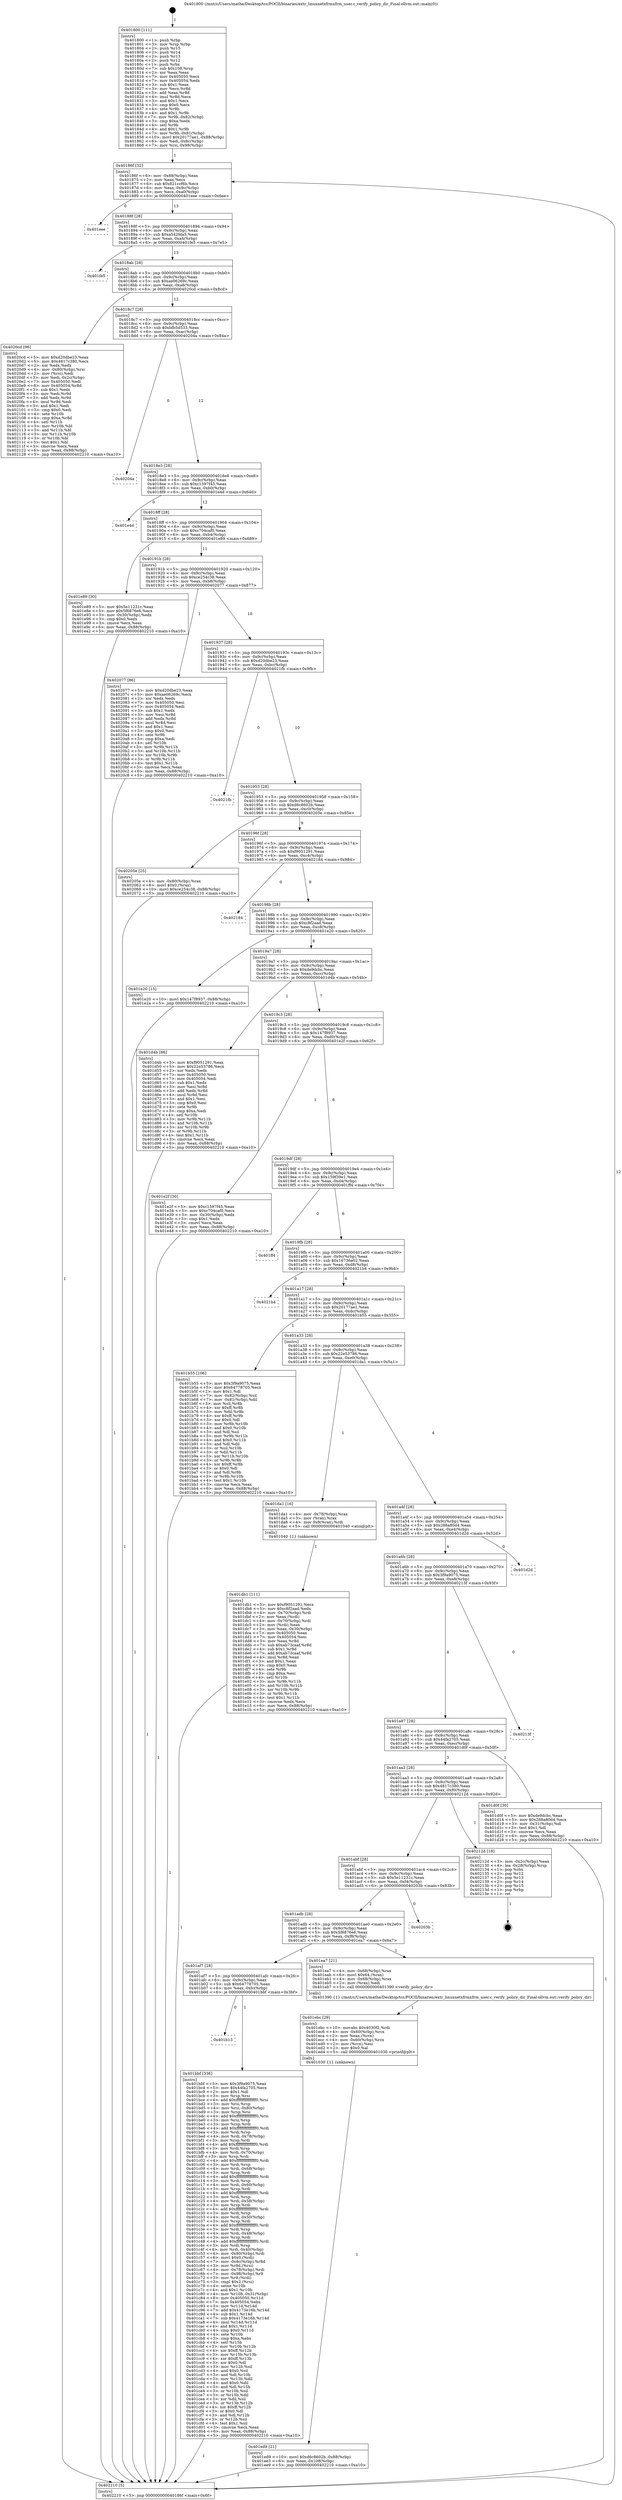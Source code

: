 digraph "0x401800" {
  label = "0x401800 (/mnt/c/Users/mathe/Desktop/tcc/POCII/binaries/extr_linuxnetxfrmxfrm_user.c_verify_policy_dir_Final-ollvm.out::main(0))"
  labelloc = "t"
  node[shape=record]

  Entry [label="",width=0.3,height=0.3,shape=circle,fillcolor=black,style=filled]
  "0x40186f" [label="{
     0x40186f [32]\l
     | [instrs]\l
     &nbsp;&nbsp;0x40186f \<+6\>: mov -0x88(%rbp),%eax\l
     &nbsp;&nbsp;0x401875 \<+2\>: mov %eax,%ecx\l
     &nbsp;&nbsp;0x401877 \<+6\>: sub $0x821ccf6b,%ecx\l
     &nbsp;&nbsp;0x40187d \<+6\>: mov %eax,-0x9c(%rbp)\l
     &nbsp;&nbsp;0x401883 \<+6\>: mov %ecx,-0xa0(%rbp)\l
     &nbsp;&nbsp;0x401889 \<+6\>: je 0000000000401eee \<main+0x6ee\>\l
  }"]
  "0x401eee" [label="{
     0x401eee\l
  }", style=dashed]
  "0x40188f" [label="{
     0x40188f [28]\l
     | [instrs]\l
     &nbsp;&nbsp;0x40188f \<+5\>: jmp 0000000000401894 \<main+0x94\>\l
     &nbsp;&nbsp;0x401894 \<+6\>: mov -0x9c(%rbp),%eax\l
     &nbsp;&nbsp;0x40189a \<+5\>: sub $0xa542fda5,%eax\l
     &nbsp;&nbsp;0x40189f \<+6\>: mov %eax,-0xa4(%rbp)\l
     &nbsp;&nbsp;0x4018a5 \<+6\>: je 0000000000401fe5 \<main+0x7e5\>\l
  }"]
  Exit [label="",width=0.3,height=0.3,shape=circle,fillcolor=black,style=filled,peripheries=2]
  "0x401fe5" [label="{
     0x401fe5\l
  }", style=dashed]
  "0x4018ab" [label="{
     0x4018ab [28]\l
     | [instrs]\l
     &nbsp;&nbsp;0x4018ab \<+5\>: jmp 00000000004018b0 \<main+0xb0\>\l
     &nbsp;&nbsp;0x4018b0 \<+6\>: mov -0x9c(%rbp),%eax\l
     &nbsp;&nbsp;0x4018b6 \<+5\>: sub $0xae06269c,%eax\l
     &nbsp;&nbsp;0x4018bb \<+6\>: mov %eax,-0xa8(%rbp)\l
     &nbsp;&nbsp;0x4018c1 \<+6\>: je 00000000004020cd \<main+0x8cd\>\l
  }"]
  "0x401ed9" [label="{
     0x401ed9 [21]\l
     | [instrs]\l
     &nbsp;&nbsp;0x401ed9 \<+10\>: movl $0xd6c8602b,-0x88(%rbp)\l
     &nbsp;&nbsp;0x401ee3 \<+6\>: mov %eax,-0x108(%rbp)\l
     &nbsp;&nbsp;0x401ee9 \<+5\>: jmp 0000000000402210 \<main+0xa10\>\l
  }"]
  "0x4020cd" [label="{
     0x4020cd [96]\l
     | [instrs]\l
     &nbsp;&nbsp;0x4020cd \<+5\>: mov $0xd20dbe23,%eax\l
     &nbsp;&nbsp;0x4020d2 \<+5\>: mov $0x4817c380,%ecx\l
     &nbsp;&nbsp;0x4020d7 \<+2\>: xor %edx,%edx\l
     &nbsp;&nbsp;0x4020d9 \<+4\>: mov -0x80(%rbp),%rsi\l
     &nbsp;&nbsp;0x4020dd \<+2\>: mov (%rsi),%edi\l
     &nbsp;&nbsp;0x4020df \<+3\>: mov %edi,-0x2c(%rbp)\l
     &nbsp;&nbsp;0x4020e2 \<+7\>: mov 0x405050,%edi\l
     &nbsp;&nbsp;0x4020e9 \<+8\>: mov 0x405054,%r8d\l
     &nbsp;&nbsp;0x4020f1 \<+3\>: sub $0x1,%edx\l
     &nbsp;&nbsp;0x4020f4 \<+3\>: mov %edi,%r9d\l
     &nbsp;&nbsp;0x4020f7 \<+3\>: add %edx,%r9d\l
     &nbsp;&nbsp;0x4020fa \<+4\>: imul %r9d,%edi\l
     &nbsp;&nbsp;0x4020fe \<+3\>: and $0x1,%edi\l
     &nbsp;&nbsp;0x402101 \<+3\>: cmp $0x0,%edi\l
     &nbsp;&nbsp;0x402104 \<+4\>: sete %r10b\l
     &nbsp;&nbsp;0x402108 \<+4\>: cmp $0xa,%r8d\l
     &nbsp;&nbsp;0x40210c \<+4\>: setl %r11b\l
     &nbsp;&nbsp;0x402110 \<+3\>: mov %r10b,%bl\l
     &nbsp;&nbsp;0x402113 \<+3\>: and %r11b,%bl\l
     &nbsp;&nbsp;0x402116 \<+3\>: xor %r11b,%r10b\l
     &nbsp;&nbsp;0x402119 \<+3\>: or %r10b,%bl\l
     &nbsp;&nbsp;0x40211c \<+3\>: test $0x1,%bl\l
     &nbsp;&nbsp;0x40211f \<+3\>: cmovne %ecx,%eax\l
     &nbsp;&nbsp;0x402122 \<+6\>: mov %eax,-0x88(%rbp)\l
     &nbsp;&nbsp;0x402128 \<+5\>: jmp 0000000000402210 \<main+0xa10\>\l
  }"]
  "0x4018c7" [label="{
     0x4018c7 [28]\l
     | [instrs]\l
     &nbsp;&nbsp;0x4018c7 \<+5\>: jmp 00000000004018cc \<main+0xcc\>\l
     &nbsp;&nbsp;0x4018cc \<+6\>: mov -0x9c(%rbp),%eax\l
     &nbsp;&nbsp;0x4018d2 \<+5\>: sub $0xbfb5d533,%eax\l
     &nbsp;&nbsp;0x4018d7 \<+6\>: mov %eax,-0xac(%rbp)\l
     &nbsp;&nbsp;0x4018dd \<+6\>: je 000000000040204a \<main+0x84a\>\l
  }"]
  "0x401ebc" [label="{
     0x401ebc [29]\l
     | [instrs]\l
     &nbsp;&nbsp;0x401ebc \<+10\>: movabs $0x4030f2,%rdi\l
     &nbsp;&nbsp;0x401ec6 \<+4\>: mov -0x60(%rbp),%rcx\l
     &nbsp;&nbsp;0x401eca \<+2\>: mov %eax,(%rcx)\l
     &nbsp;&nbsp;0x401ecc \<+4\>: mov -0x60(%rbp),%rcx\l
     &nbsp;&nbsp;0x401ed0 \<+2\>: mov (%rcx),%esi\l
     &nbsp;&nbsp;0x401ed2 \<+2\>: mov $0x0,%al\l
     &nbsp;&nbsp;0x401ed4 \<+5\>: call 0000000000401030 \<printf@plt\>\l
     | [calls]\l
     &nbsp;&nbsp;0x401030 \{1\} (unknown)\l
  }"]
  "0x40204a" [label="{
     0x40204a\l
  }", style=dashed]
  "0x4018e3" [label="{
     0x4018e3 [28]\l
     | [instrs]\l
     &nbsp;&nbsp;0x4018e3 \<+5\>: jmp 00000000004018e8 \<main+0xe8\>\l
     &nbsp;&nbsp;0x4018e8 \<+6\>: mov -0x9c(%rbp),%eax\l
     &nbsp;&nbsp;0x4018ee \<+5\>: sub $0xc1597f45,%eax\l
     &nbsp;&nbsp;0x4018f3 \<+6\>: mov %eax,-0xb0(%rbp)\l
     &nbsp;&nbsp;0x4018f9 \<+6\>: je 0000000000401e4d \<main+0x64d\>\l
  }"]
  "0x401db1" [label="{
     0x401db1 [111]\l
     | [instrs]\l
     &nbsp;&nbsp;0x401db1 \<+5\>: mov $0xf9051291,%ecx\l
     &nbsp;&nbsp;0x401db6 \<+5\>: mov $0xc8f2aad,%edx\l
     &nbsp;&nbsp;0x401dbb \<+4\>: mov -0x70(%rbp),%rdi\l
     &nbsp;&nbsp;0x401dbf \<+2\>: mov %eax,(%rdi)\l
     &nbsp;&nbsp;0x401dc1 \<+4\>: mov -0x70(%rbp),%rdi\l
     &nbsp;&nbsp;0x401dc5 \<+2\>: mov (%rdi),%eax\l
     &nbsp;&nbsp;0x401dc7 \<+3\>: mov %eax,-0x30(%rbp)\l
     &nbsp;&nbsp;0x401dca \<+7\>: mov 0x405050,%eax\l
     &nbsp;&nbsp;0x401dd1 \<+7\>: mov 0x405054,%esi\l
     &nbsp;&nbsp;0x401dd8 \<+3\>: mov %eax,%r8d\l
     &nbsp;&nbsp;0x401ddb \<+7\>: sub $0xab73caaf,%r8d\l
     &nbsp;&nbsp;0x401de2 \<+4\>: sub $0x1,%r8d\l
     &nbsp;&nbsp;0x401de6 \<+7\>: add $0xab73caaf,%r8d\l
     &nbsp;&nbsp;0x401ded \<+4\>: imul %r8d,%eax\l
     &nbsp;&nbsp;0x401df1 \<+3\>: and $0x1,%eax\l
     &nbsp;&nbsp;0x401df4 \<+3\>: cmp $0x0,%eax\l
     &nbsp;&nbsp;0x401df7 \<+4\>: sete %r9b\l
     &nbsp;&nbsp;0x401dfb \<+3\>: cmp $0xa,%esi\l
     &nbsp;&nbsp;0x401dfe \<+4\>: setl %r10b\l
     &nbsp;&nbsp;0x401e02 \<+3\>: mov %r9b,%r11b\l
     &nbsp;&nbsp;0x401e05 \<+3\>: and %r10b,%r11b\l
     &nbsp;&nbsp;0x401e08 \<+3\>: xor %r10b,%r9b\l
     &nbsp;&nbsp;0x401e0b \<+3\>: or %r9b,%r11b\l
     &nbsp;&nbsp;0x401e0e \<+4\>: test $0x1,%r11b\l
     &nbsp;&nbsp;0x401e12 \<+3\>: cmovne %edx,%ecx\l
     &nbsp;&nbsp;0x401e15 \<+6\>: mov %ecx,-0x88(%rbp)\l
     &nbsp;&nbsp;0x401e1b \<+5\>: jmp 0000000000402210 \<main+0xa10\>\l
  }"]
  "0x401e4d" [label="{
     0x401e4d\l
  }", style=dashed]
  "0x4018ff" [label="{
     0x4018ff [28]\l
     | [instrs]\l
     &nbsp;&nbsp;0x4018ff \<+5\>: jmp 0000000000401904 \<main+0x104\>\l
     &nbsp;&nbsp;0x401904 \<+6\>: mov -0x9c(%rbp),%eax\l
     &nbsp;&nbsp;0x40190a \<+5\>: sub $0xc704caf0,%eax\l
     &nbsp;&nbsp;0x40190f \<+6\>: mov %eax,-0xb4(%rbp)\l
     &nbsp;&nbsp;0x401915 \<+6\>: je 0000000000401e89 \<main+0x689\>\l
  }"]
  "0x401b13" [label="{
     0x401b13\l
  }", style=dashed]
  "0x401e89" [label="{
     0x401e89 [30]\l
     | [instrs]\l
     &nbsp;&nbsp;0x401e89 \<+5\>: mov $0x5e11231c,%eax\l
     &nbsp;&nbsp;0x401e8e \<+5\>: mov $0x5f6876e6,%ecx\l
     &nbsp;&nbsp;0x401e93 \<+3\>: mov -0x30(%rbp),%edx\l
     &nbsp;&nbsp;0x401e96 \<+3\>: cmp $0x0,%edx\l
     &nbsp;&nbsp;0x401e99 \<+3\>: cmove %ecx,%eax\l
     &nbsp;&nbsp;0x401e9c \<+6\>: mov %eax,-0x88(%rbp)\l
     &nbsp;&nbsp;0x401ea2 \<+5\>: jmp 0000000000402210 \<main+0xa10\>\l
  }"]
  "0x40191b" [label="{
     0x40191b [28]\l
     | [instrs]\l
     &nbsp;&nbsp;0x40191b \<+5\>: jmp 0000000000401920 \<main+0x120\>\l
     &nbsp;&nbsp;0x401920 \<+6\>: mov -0x9c(%rbp),%eax\l
     &nbsp;&nbsp;0x401926 \<+5\>: sub $0xce254c38,%eax\l
     &nbsp;&nbsp;0x40192b \<+6\>: mov %eax,-0xb8(%rbp)\l
     &nbsp;&nbsp;0x401931 \<+6\>: je 0000000000402077 \<main+0x877\>\l
  }"]
  "0x401bbf" [label="{
     0x401bbf [336]\l
     | [instrs]\l
     &nbsp;&nbsp;0x401bbf \<+5\>: mov $0x3f9a9075,%eax\l
     &nbsp;&nbsp;0x401bc4 \<+5\>: mov $0x44fa2705,%ecx\l
     &nbsp;&nbsp;0x401bc9 \<+2\>: mov $0x1,%dl\l
     &nbsp;&nbsp;0x401bcb \<+3\>: mov %rsp,%rsi\l
     &nbsp;&nbsp;0x401bce \<+4\>: add $0xfffffffffffffff0,%rsi\l
     &nbsp;&nbsp;0x401bd2 \<+3\>: mov %rsi,%rsp\l
     &nbsp;&nbsp;0x401bd5 \<+4\>: mov %rsi,-0x80(%rbp)\l
     &nbsp;&nbsp;0x401bd9 \<+3\>: mov %rsp,%rsi\l
     &nbsp;&nbsp;0x401bdc \<+4\>: add $0xfffffffffffffff0,%rsi\l
     &nbsp;&nbsp;0x401be0 \<+3\>: mov %rsi,%rsp\l
     &nbsp;&nbsp;0x401be3 \<+3\>: mov %rsp,%rdi\l
     &nbsp;&nbsp;0x401be6 \<+4\>: add $0xfffffffffffffff0,%rdi\l
     &nbsp;&nbsp;0x401bea \<+3\>: mov %rdi,%rsp\l
     &nbsp;&nbsp;0x401bed \<+4\>: mov %rdi,-0x78(%rbp)\l
     &nbsp;&nbsp;0x401bf1 \<+3\>: mov %rsp,%rdi\l
     &nbsp;&nbsp;0x401bf4 \<+4\>: add $0xfffffffffffffff0,%rdi\l
     &nbsp;&nbsp;0x401bf8 \<+3\>: mov %rdi,%rsp\l
     &nbsp;&nbsp;0x401bfb \<+4\>: mov %rdi,-0x70(%rbp)\l
     &nbsp;&nbsp;0x401bff \<+3\>: mov %rsp,%rdi\l
     &nbsp;&nbsp;0x401c02 \<+4\>: add $0xfffffffffffffff0,%rdi\l
     &nbsp;&nbsp;0x401c06 \<+3\>: mov %rdi,%rsp\l
     &nbsp;&nbsp;0x401c09 \<+4\>: mov %rdi,-0x68(%rbp)\l
     &nbsp;&nbsp;0x401c0d \<+3\>: mov %rsp,%rdi\l
     &nbsp;&nbsp;0x401c10 \<+4\>: add $0xfffffffffffffff0,%rdi\l
     &nbsp;&nbsp;0x401c14 \<+3\>: mov %rdi,%rsp\l
     &nbsp;&nbsp;0x401c17 \<+4\>: mov %rdi,-0x60(%rbp)\l
     &nbsp;&nbsp;0x401c1b \<+3\>: mov %rsp,%rdi\l
     &nbsp;&nbsp;0x401c1e \<+4\>: add $0xfffffffffffffff0,%rdi\l
     &nbsp;&nbsp;0x401c22 \<+3\>: mov %rdi,%rsp\l
     &nbsp;&nbsp;0x401c25 \<+4\>: mov %rdi,-0x58(%rbp)\l
     &nbsp;&nbsp;0x401c29 \<+3\>: mov %rsp,%rdi\l
     &nbsp;&nbsp;0x401c2c \<+4\>: add $0xfffffffffffffff0,%rdi\l
     &nbsp;&nbsp;0x401c30 \<+3\>: mov %rdi,%rsp\l
     &nbsp;&nbsp;0x401c33 \<+4\>: mov %rdi,-0x50(%rbp)\l
     &nbsp;&nbsp;0x401c37 \<+3\>: mov %rsp,%rdi\l
     &nbsp;&nbsp;0x401c3a \<+4\>: add $0xfffffffffffffff0,%rdi\l
     &nbsp;&nbsp;0x401c3e \<+3\>: mov %rdi,%rsp\l
     &nbsp;&nbsp;0x401c41 \<+4\>: mov %rdi,-0x48(%rbp)\l
     &nbsp;&nbsp;0x401c45 \<+3\>: mov %rsp,%rdi\l
     &nbsp;&nbsp;0x401c48 \<+4\>: add $0xfffffffffffffff0,%rdi\l
     &nbsp;&nbsp;0x401c4c \<+3\>: mov %rdi,%rsp\l
     &nbsp;&nbsp;0x401c4f \<+4\>: mov %rdi,-0x40(%rbp)\l
     &nbsp;&nbsp;0x401c53 \<+4\>: mov -0x80(%rbp),%rdi\l
     &nbsp;&nbsp;0x401c57 \<+6\>: movl $0x0,(%rdi)\l
     &nbsp;&nbsp;0x401c5d \<+7\>: mov -0x8c(%rbp),%r8d\l
     &nbsp;&nbsp;0x401c64 \<+3\>: mov %r8d,(%rsi)\l
     &nbsp;&nbsp;0x401c67 \<+4\>: mov -0x78(%rbp),%rdi\l
     &nbsp;&nbsp;0x401c6b \<+7\>: mov -0x98(%rbp),%r9\l
     &nbsp;&nbsp;0x401c72 \<+3\>: mov %r9,(%rdi)\l
     &nbsp;&nbsp;0x401c75 \<+3\>: cmpl $0x2,(%rsi)\l
     &nbsp;&nbsp;0x401c78 \<+4\>: setne %r10b\l
     &nbsp;&nbsp;0x401c7c \<+4\>: and $0x1,%r10b\l
     &nbsp;&nbsp;0x401c80 \<+4\>: mov %r10b,-0x31(%rbp)\l
     &nbsp;&nbsp;0x401c84 \<+8\>: mov 0x405050,%r11d\l
     &nbsp;&nbsp;0x401c8c \<+7\>: mov 0x405054,%ebx\l
     &nbsp;&nbsp;0x401c93 \<+3\>: mov %r11d,%r14d\l
     &nbsp;&nbsp;0x401c96 \<+7\>: add $0x4173e16b,%r14d\l
     &nbsp;&nbsp;0x401c9d \<+4\>: sub $0x1,%r14d\l
     &nbsp;&nbsp;0x401ca1 \<+7\>: sub $0x4173e16b,%r14d\l
     &nbsp;&nbsp;0x401ca8 \<+4\>: imul %r14d,%r11d\l
     &nbsp;&nbsp;0x401cac \<+4\>: and $0x1,%r11d\l
     &nbsp;&nbsp;0x401cb0 \<+4\>: cmp $0x0,%r11d\l
     &nbsp;&nbsp;0x401cb4 \<+4\>: sete %r10b\l
     &nbsp;&nbsp;0x401cb8 \<+3\>: cmp $0xa,%ebx\l
     &nbsp;&nbsp;0x401cbb \<+4\>: setl %r15b\l
     &nbsp;&nbsp;0x401cbf \<+3\>: mov %r10b,%r12b\l
     &nbsp;&nbsp;0x401cc2 \<+4\>: xor $0xff,%r12b\l
     &nbsp;&nbsp;0x401cc6 \<+3\>: mov %r15b,%r13b\l
     &nbsp;&nbsp;0x401cc9 \<+4\>: xor $0xff,%r13b\l
     &nbsp;&nbsp;0x401ccd \<+3\>: xor $0x0,%dl\l
     &nbsp;&nbsp;0x401cd0 \<+3\>: mov %r12b,%sil\l
     &nbsp;&nbsp;0x401cd3 \<+4\>: and $0x0,%sil\l
     &nbsp;&nbsp;0x401cd7 \<+3\>: and %dl,%r10b\l
     &nbsp;&nbsp;0x401cda \<+3\>: mov %r13b,%dil\l
     &nbsp;&nbsp;0x401cdd \<+4\>: and $0x0,%dil\l
     &nbsp;&nbsp;0x401ce1 \<+3\>: and %dl,%r15b\l
     &nbsp;&nbsp;0x401ce4 \<+3\>: or %r10b,%sil\l
     &nbsp;&nbsp;0x401ce7 \<+3\>: or %r15b,%dil\l
     &nbsp;&nbsp;0x401cea \<+3\>: xor %dil,%sil\l
     &nbsp;&nbsp;0x401ced \<+3\>: or %r13b,%r12b\l
     &nbsp;&nbsp;0x401cf0 \<+4\>: xor $0xff,%r12b\l
     &nbsp;&nbsp;0x401cf4 \<+3\>: or $0x0,%dl\l
     &nbsp;&nbsp;0x401cf7 \<+3\>: and %dl,%r12b\l
     &nbsp;&nbsp;0x401cfa \<+3\>: or %r12b,%sil\l
     &nbsp;&nbsp;0x401cfd \<+4\>: test $0x1,%sil\l
     &nbsp;&nbsp;0x401d01 \<+3\>: cmovne %ecx,%eax\l
     &nbsp;&nbsp;0x401d04 \<+6\>: mov %eax,-0x88(%rbp)\l
     &nbsp;&nbsp;0x401d0a \<+5\>: jmp 0000000000402210 \<main+0xa10\>\l
  }"]
  "0x402077" [label="{
     0x402077 [86]\l
     | [instrs]\l
     &nbsp;&nbsp;0x402077 \<+5\>: mov $0xd20dbe23,%eax\l
     &nbsp;&nbsp;0x40207c \<+5\>: mov $0xae06269c,%ecx\l
     &nbsp;&nbsp;0x402081 \<+2\>: xor %edx,%edx\l
     &nbsp;&nbsp;0x402083 \<+7\>: mov 0x405050,%esi\l
     &nbsp;&nbsp;0x40208a \<+7\>: mov 0x405054,%edi\l
     &nbsp;&nbsp;0x402091 \<+3\>: sub $0x1,%edx\l
     &nbsp;&nbsp;0x402094 \<+3\>: mov %esi,%r8d\l
     &nbsp;&nbsp;0x402097 \<+3\>: add %edx,%r8d\l
     &nbsp;&nbsp;0x40209a \<+4\>: imul %r8d,%esi\l
     &nbsp;&nbsp;0x40209e \<+3\>: and $0x1,%esi\l
     &nbsp;&nbsp;0x4020a1 \<+3\>: cmp $0x0,%esi\l
     &nbsp;&nbsp;0x4020a4 \<+4\>: sete %r9b\l
     &nbsp;&nbsp;0x4020a8 \<+3\>: cmp $0xa,%edi\l
     &nbsp;&nbsp;0x4020ab \<+4\>: setl %r10b\l
     &nbsp;&nbsp;0x4020af \<+3\>: mov %r9b,%r11b\l
     &nbsp;&nbsp;0x4020b2 \<+3\>: and %r10b,%r11b\l
     &nbsp;&nbsp;0x4020b5 \<+3\>: xor %r10b,%r9b\l
     &nbsp;&nbsp;0x4020b8 \<+3\>: or %r9b,%r11b\l
     &nbsp;&nbsp;0x4020bb \<+4\>: test $0x1,%r11b\l
     &nbsp;&nbsp;0x4020bf \<+3\>: cmovne %ecx,%eax\l
     &nbsp;&nbsp;0x4020c2 \<+6\>: mov %eax,-0x88(%rbp)\l
     &nbsp;&nbsp;0x4020c8 \<+5\>: jmp 0000000000402210 \<main+0xa10\>\l
  }"]
  "0x401937" [label="{
     0x401937 [28]\l
     | [instrs]\l
     &nbsp;&nbsp;0x401937 \<+5\>: jmp 000000000040193c \<main+0x13c\>\l
     &nbsp;&nbsp;0x40193c \<+6\>: mov -0x9c(%rbp),%eax\l
     &nbsp;&nbsp;0x401942 \<+5\>: sub $0xd20dbe23,%eax\l
     &nbsp;&nbsp;0x401947 \<+6\>: mov %eax,-0xbc(%rbp)\l
     &nbsp;&nbsp;0x40194d \<+6\>: je 00000000004021fb \<main+0x9fb\>\l
  }"]
  "0x401af7" [label="{
     0x401af7 [28]\l
     | [instrs]\l
     &nbsp;&nbsp;0x401af7 \<+5\>: jmp 0000000000401afc \<main+0x2fc\>\l
     &nbsp;&nbsp;0x401afc \<+6\>: mov -0x9c(%rbp),%eax\l
     &nbsp;&nbsp;0x401b02 \<+5\>: sub $0x64778705,%eax\l
     &nbsp;&nbsp;0x401b07 \<+6\>: mov %eax,-0xfc(%rbp)\l
     &nbsp;&nbsp;0x401b0d \<+6\>: je 0000000000401bbf \<main+0x3bf\>\l
  }"]
  "0x4021fb" [label="{
     0x4021fb\l
  }", style=dashed]
  "0x401953" [label="{
     0x401953 [28]\l
     | [instrs]\l
     &nbsp;&nbsp;0x401953 \<+5\>: jmp 0000000000401958 \<main+0x158\>\l
     &nbsp;&nbsp;0x401958 \<+6\>: mov -0x9c(%rbp),%eax\l
     &nbsp;&nbsp;0x40195e \<+5\>: sub $0xd6c8602b,%eax\l
     &nbsp;&nbsp;0x401963 \<+6\>: mov %eax,-0xc0(%rbp)\l
     &nbsp;&nbsp;0x401969 \<+6\>: je 000000000040205e \<main+0x85e\>\l
  }"]
  "0x401ea7" [label="{
     0x401ea7 [21]\l
     | [instrs]\l
     &nbsp;&nbsp;0x401ea7 \<+4\>: mov -0x68(%rbp),%rax\l
     &nbsp;&nbsp;0x401eab \<+6\>: movl $0x64,(%rax)\l
     &nbsp;&nbsp;0x401eb1 \<+4\>: mov -0x68(%rbp),%rax\l
     &nbsp;&nbsp;0x401eb5 \<+2\>: mov (%rax),%edi\l
     &nbsp;&nbsp;0x401eb7 \<+5\>: call 0000000000401390 \<verify_policy_dir\>\l
     | [calls]\l
     &nbsp;&nbsp;0x401390 \{1\} (/mnt/c/Users/mathe/Desktop/tcc/POCII/binaries/extr_linuxnetxfrmxfrm_user.c_verify_policy_dir_Final-ollvm.out::verify_policy_dir)\l
  }"]
  "0x40205e" [label="{
     0x40205e [25]\l
     | [instrs]\l
     &nbsp;&nbsp;0x40205e \<+4\>: mov -0x80(%rbp),%rax\l
     &nbsp;&nbsp;0x402062 \<+6\>: movl $0x0,(%rax)\l
     &nbsp;&nbsp;0x402068 \<+10\>: movl $0xce254c38,-0x88(%rbp)\l
     &nbsp;&nbsp;0x402072 \<+5\>: jmp 0000000000402210 \<main+0xa10\>\l
  }"]
  "0x40196f" [label="{
     0x40196f [28]\l
     | [instrs]\l
     &nbsp;&nbsp;0x40196f \<+5\>: jmp 0000000000401974 \<main+0x174\>\l
     &nbsp;&nbsp;0x401974 \<+6\>: mov -0x9c(%rbp),%eax\l
     &nbsp;&nbsp;0x40197a \<+5\>: sub $0xf9051291,%eax\l
     &nbsp;&nbsp;0x40197f \<+6\>: mov %eax,-0xc4(%rbp)\l
     &nbsp;&nbsp;0x401985 \<+6\>: je 0000000000402184 \<main+0x984\>\l
  }"]
  "0x401adb" [label="{
     0x401adb [28]\l
     | [instrs]\l
     &nbsp;&nbsp;0x401adb \<+5\>: jmp 0000000000401ae0 \<main+0x2e0\>\l
     &nbsp;&nbsp;0x401ae0 \<+6\>: mov -0x9c(%rbp),%eax\l
     &nbsp;&nbsp;0x401ae6 \<+5\>: sub $0x5f6876e6,%eax\l
     &nbsp;&nbsp;0x401aeb \<+6\>: mov %eax,-0xf8(%rbp)\l
     &nbsp;&nbsp;0x401af1 \<+6\>: je 0000000000401ea7 \<main+0x6a7\>\l
  }"]
  "0x402184" [label="{
     0x402184\l
  }", style=dashed]
  "0x40198b" [label="{
     0x40198b [28]\l
     | [instrs]\l
     &nbsp;&nbsp;0x40198b \<+5\>: jmp 0000000000401990 \<main+0x190\>\l
     &nbsp;&nbsp;0x401990 \<+6\>: mov -0x9c(%rbp),%eax\l
     &nbsp;&nbsp;0x401996 \<+5\>: sub $0xc8f2aad,%eax\l
     &nbsp;&nbsp;0x40199b \<+6\>: mov %eax,-0xc8(%rbp)\l
     &nbsp;&nbsp;0x4019a1 \<+6\>: je 0000000000401e20 \<main+0x620\>\l
  }"]
  "0x40203b" [label="{
     0x40203b\l
  }", style=dashed]
  "0x401e20" [label="{
     0x401e20 [15]\l
     | [instrs]\l
     &nbsp;&nbsp;0x401e20 \<+10\>: movl $0x147f8937,-0x88(%rbp)\l
     &nbsp;&nbsp;0x401e2a \<+5\>: jmp 0000000000402210 \<main+0xa10\>\l
  }"]
  "0x4019a7" [label="{
     0x4019a7 [28]\l
     | [instrs]\l
     &nbsp;&nbsp;0x4019a7 \<+5\>: jmp 00000000004019ac \<main+0x1ac\>\l
     &nbsp;&nbsp;0x4019ac \<+6\>: mov -0x9c(%rbp),%eax\l
     &nbsp;&nbsp;0x4019b2 \<+5\>: sub $0xde9dcbc,%eax\l
     &nbsp;&nbsp;0x4019b7 \<+6\>: mov %eax,-0xcc(%rbp)\l
     &nbsp;&nbsp;0x4019bd \<+6\>: je 0000000000401d4b \<main+0x54b\>\l
  }"]
  "0x401abf" [label="{
     0x401abf [28]\l
     | [instrs]\l
     &nbsp;&nbsp;0x401abf \<+5\>: jmp 0000000000401ac4 \<main+0x2c4\>\l
     &nbsp;&nbsp;0x401ac4 \<+6\>: mov -0x9c(%rbp),%eax\l
     &nbsp;&nbsp;0x401aca \<+5\>: sub $0x5e11231c,%eax\l
     &nbsp;&nbsp;0x401acf \<+6\>: mov %eax,-0xf4(%rbp)\l
     &nbsp;&nbsp;0x401ad5 \<+6\>: je 000000000040203b \<main+0x83b\>\l
  }"]
  "0x401d4b" [label="{
     0x401d4b [86]\l
     | [instrs]\l
     &nbsp;&nbsp;0x401d4b \<+5\>: mov $0xf9051291,%eax\l
     &nbsp;&nbsp;0x401d50 \<+5\>: mov $0x22e53786,%ecx\l
     &nbsp;&nbsp;0x401d55 \<+2\>: xor %edx,%edx\l
     &nbsp;&nbsp;0x401d57 \<+7\>: mov 0x405050,%esi\l
     &nbsp;&nbsp;0x401d5e \<+7\>: mov 0x405054,%edi\l
     &nbsp;&nbsp;0x401d65 \<+3\>: sub $0x1,%edx\l
     &nbsp;&nbsp;0x401d68 \<+3\>: mov %esi,%r8d\l
     &nbsp;&nbsp;0x401d6b \<+3\>: add %edx,%r8d\l
     &nbsp;&nbsp;0x401d6e \<+4\>: imul %r8d,%esi\l
     &nbsp;&nbsp;0x401d72 \<+3\>: and $0x1,%esi\l
     &nbsp;&nbsp;0x401d75 \<+3\>: cmp $0x0,%esi\l
     &nbsp;&nbsp;0x401d78 \<+4\>: sete %r9b\l
     &nbsp;&nbsp;0x401d7c \<+3\>: cmp $0xa,%edi\l
     &nbsp;&nbsp;0x401d7f \<+4\>: setl %r10b\l
     &nbsp;&nbsp;0x401d83 \<+3\>: mov %r9b,%r11b\l
     &nbsp;&nbsp;0x401d86 \<+3\>: and %r10b,%r11b\l
     &nbsp;&nbsp;0x401d89 \<+3\>: xor %r10b,%r9b\l
     &nbsp;&nbsp;0x401d8c \<+3\>: or %r9b,%r11b\l
     &nbsp;&nbsp;0x401d8f \<+4\>: test $0x1,%r11b\l
     &nbsp;&nbsp;0x401d93 \<+3\>: cmovne %ecx,%eax\l
     &nbsp;&nbsp;0x401d96 \<+6\>: mov %eax,-0x88(%rbp)\l
     &nbsp;&nbsp;0x401d9c \<+5\>: jmp 0000000000402210 \<main+0xa10\>\l
  }"]
  "0x4019c3" [label="{
     0x4019c3 [28]\l
     | [instrs]\l
     &nbsp;&nbsp;0x4019c3 \<+5\>: jmp 00000000004019c8 \<main+0x1c8\>\l
     &nbsp;&nbsp;0x4019c8 \<+6\>: mov -0x9c(%rbp),%eax\l
     &nbsp;&nbsp;0x4019ce \<+5\>: sub $0x147f8937,%eax\l
     &nbsp;&nbsp;0x4019d3 \<+6\>: mov %eax,-0xd0(%rbp)\l
     &nbsp;&nbsp;0x4019d9 \<+6\>: je 0000000000401e2f \<main+0x62f\>\l
  }"]
  "0x40212d" [label="{
     0x40212d [18]\l
     | [instrs]\l
     &nbsp;&nbsp;0x40212d \<+3\>: mov -0x2c(%rbp),%eax\l
     &nbsp;&nbsp;0x402130 \<+4\>: lea -0x28(%rbp),%rsp\l
     &nbsp;&nbsp;0x402134 \<+1\>: pop %rbx\l
     &nbsp;&nbsp;0x402135 \<+2\>: pop %r12\l
     &nbsp;&nbsp;0x402137 \<+2\>: pop %r13\l
     &nbsp;&nbsp;0x402139 \<+2\>: pop %r14\l
     &nbsp;&nbsp;0x40213b \<+2\>: pop %r15\l
     &nbsp;&nbsp;0x40213d \<+1\>: pop %rbp\l
     &nbsp;&nbsp;0x40213e \<+1\>: ret\l
  }"]
  "0x401e2f" [label="{
     0x401e2f [30]\l
     | [instrs]\l
     &nbsp;&nbsp;0x401e2f \<+5\>: mov $0xc1597f45,%eax\l
     &nbsp;&nbsp;0x401e34 \<+5\>: mov $0xc704caf0,%ecx\l
     &nbsp;&nbsp;0x401e39 \<+3\>: mov -0x30(%rbp),%edx\l
     &nbsp;&nbsp;0x401e3c \<+3\>: cmp $0x1,%edx\l
     &nbsp;&nbsp;0x401e3f \<+3\>: cmovl %ecx,%eax\l
     &nbsp;&nbsp;0x401e42 \<+6\>: mov %eax,-0x88(%rbp)\l
     &nbsp;&nbsp;0x401e48 \<+5\>: jmp 0000000000402210 \<main+0xa10\>\l
  }"]
  "0x4019df" [label="{
     0x4019df [28]\l
     | [instrs]\l
     &nbsp;&nbsp;0x4019df \<+5\>: jmp 00000000004019e4 \<main+0x1e4\>\l
     &nbsp;&nbsp;0x4019e4 \<+6\>: mov -0x9c(%rbp),%eax\l
     &nbsp;&nbsp;0x4019ea \<+5\>: sub $0x159f39e1,%eax\l
     &nbsp;&nbsp;0x4019ef \<+6\>: mov %eax,-0xd4(%rbp)\l
     &nbsp;&nbsp;0x4019f5 \<+6\>: je 0000000000401ff4 \<main+0x7f4\>\l
  }"]
  "0x401aa3" [label="{
     0x401aa3 [28]\l
     | [instrs]\l
     &nbsp;&nbsp;0x401aa3 \<+5\>: jmp 0000000000401aa8 \<main+0x2a8\>\l
     &nbsp;&nbsp;0x401aa8 \<+6\>: mov -0x9c(%rbp),%eax\l
     &nbsp;&nbsp;0x401aae \<+5\>: sub $0x4817c380,%eax\l
     &nbsp;&nbsp;0x401ab3 \<+6\>: mov %eax,-0xf0(%rbp)\l
     &nbsp;&nbsp;0x401ab9 \<+6\>: je 000000000040212d \<main+0x92d\>\l
  }"]
  "0x401ff4" [label="{
     0x401ff4\l
  }", style=dashed]
  "0x4019fb" [label="{
     0x4019fb [28]\l
     | [instrs]\l
     &nbsp;&nbsp;0x4019fb \<+5\>: jmp 0000000000401a00 \<main+0x200\>\l
     &nbsp;&nbsp;0x401a00 \<+6\>: mov -0x9c(%rbp),%eax\l
     &nbsp;&nbsp;0x401a06 \<+5\>: sub $0x16736a02,%eax\l
     &nbsp;&nbsp;0x401a0b \<+6\>: mov %eax,-0xd8(%rbp)\l
     &nbsp;&nbsp;0x401a11 \<+6\>: je 00000000004021b4 \<main+0x9b4\>\l
  }"]
  "0x401d0f" [label="{
     0x401d0f [30]\l
     | [instrs]\l
     &nbsp;&nbsp;0x401d0f \<+5\>: mov $0xde9dcbc,%eax\l
     &nbsp;&nbsp;0x401d14 \<+5\>: mov $0x288a80d4,%ecx\l
     &nbsp;&nbsp;0x401d19 \<+3\>: mov -0x31(%rbp),%dl\l
     &nbsp;&nbsp;0x401d1c \<+3\>: test $0x1,%dl\l
     &nbsp;&nbsp;0x401d1f \<+3\>: cmovne %ecx,%eax\l
     &nbsp;&nbsp;0x401d22 \<+6\>: mov %eax,-0x88(%rbp)\l
     &nbsp;&nbsp;0x401d28 \<+5\>: jmp 0000000000402210 \<main+0xa10\>\l
  }"]
  "0x4021b4" [label="{
     0x4021b4\l
  }", style=dashed]
  "0x401a17" [label="{
     0x401a17 [28]\l
     | [instrs]\l
     &nbsp;&nbsp;0x401a17 \<+5\>: jmp 0000000000401a1c \<main+0x21c\>\l
     &nbsp;&nbsp;0x401a1c \<+6\>: mov -0x9c(%rbp),%eax\l
     &nbsp;&nbsp;0x401a22 \<+5\>: sub $0x20177ae1,%eax\l
     &nbsp;&nbsp;0x401a27 \<+6\>: mov %eax,-0xdc(%rbp)\l
     &nbsp;&nbsp;0x401a2d \<+6\>: je 0000000000401b55 \<main+0x355\>\l
  }"]
  "0x401a87" [label="{
     0x401a87 [28]\l
     | [instrs]\l
     &nbsp;&nbsp;0x401a87 \<+5\>: jmp 0000000000401a8c \<main+0x28c\>\l
     &nbsp;&nbsp;0x401a8c \<+6\>: mov -0x9c(%rbp),%eax\l
     &nbsp;&nbsp;0x401a92 \<+5\>: sub $0x44fa2705,%eax\l
     &nbsp;&nbsp;0x401a97 \<+6\>: mov %eax,-0xec(%rbp)\l
     &nbsp;&nbsp;0x401a9d \<+6\>: je 0000000000401d0f \<main+0x50f\>\l
  }"]
  "0x401b55" [label="{
     0x401b55 [106]\l
     | [instrs]\l
     &nbsp;&nbsp;0x401b55 \<+5\>: mov $0x3f9a9075,%eax\l
     &nbsp;&nbsp;0x401b5a \<+5\>: mov $0x64778705,%ecx\l
     &nbsp;&nbsp;0x401b5f \<+2\>: mov $0x1,%dl\l
     &nbsp;&nbsp;0x401b61 \<+7\>: mov -0x82(%rbp),%sil\l
     &nbsp;&nbsp;0x401b68 \<+7\>: mov -0x81(%rbp),%dil\l
     &nbsp;&nbsp;0x401b6f \<+3\>: mov %sil,%r8b\l
     &nbsp;&nbsp;0x401b72 \<+4\>: xor $0xff,%r8b\l
     &nbsp;&nbsp;0x401b76 \<+3\>: mov %dil,%r9b\l
     &nbsp;&nbsp;0x401b79 \<+4\>: xor $0xff,%r9b\l
     &nbsp;&nbsp;0x401b7d \<+3\>: xor $0x0,%dl\l
     &nbsp;&nbsp;0x401b80 \<+3\>: mov %r8b,%r10b\l
     &nbsp;&nbsp;0x401b83 \<+4\>: and $0x0,%r10b\l
     &nbsp;&nbsp;0x401b87 \<+3\>: and %dl,%sil\l
     &nbsp;&nbsp;0x401b8a \<+3\>: mov %r9b,%r11b\l
     &nbsp;&nbsp;0x401b8d \<+4\>: and $0x0,%r11b\l
     &nbsp;&nbsp;0x401b91 \<+3\>: and %dl,%dil\l
     &nbsp;&nbsp;0x401b94 \<+3\>: or %sil,%r10b\l
     &nbsp;&nbsp;0x401b97 \<+3\>: or %dil,%r11b\l
     &nbsp;&nbsp;0x401b9a \<+3\>: xor %r11b,%r10b\l
     &nbsp;&nbsp;0x401b9d \<+3\>: or %r9b,%r8b\l
     &nbsp;&nbsp;0x401ba0 \<+4\>: xor $0xff,%r8b\l
     &nbsp;&nbsp;0x401ba4 \<+3\>: or $0x0,%dl\l
     &nbsp;&nbsp;0x401ba7 \<+3\>: and %dl,%r8b\l
     &nbsp;&nbsp;0x401baa \<+3\>: or %r8b,%r10b\l
     &nbsp;&nbsp;0x401bad \<+4\>: test $0x1,%r10b\l
     &nbsp;&nbsp;0x401bb1 \<+3\>: cmovne %ecx,%eax\l
     &nbsp;&nbsp;0x401bb4 \<+6\>: mov %eax,-0x88(%rbp)\l
     &nbsp;&nbsp;0x401bba \<+5\>: jmp 0000000000402210 \<main+0xa10\>\l
  }"]
  "0x401a33" [label="{
     0x401a33 [28]\l
     | [instrs]\l
     &nbsp;&nbsp;0x401a33 \<+5\>: jmp 0000000000401a38 \<main+0x238\>\l
     &nbsp;&nbsp;0x401a38 \<+6\>: mov -0x9c(%rbp),%eax\l
     &nbsp;&nbsp;0x401a3e \<+5\>: sub $0x22e53786,%eax\l
     &nbsp;&nbsp;0x401a43 \<+6\>: mov %eax,-0xe0(%rbp)\l
     &nbsp;&nbsp;0x401a49 \<+6\>: je 0000000000401da1 \<main+0x5a1\>\l
  }"]
  "0x402210" [label="{
     0x402210 [5]\l
     | [instrs]\l
     &nbsp;&nbsp;0x402210 \<+5\>: jmp 000000000040186f \<main+0x6f\>\l
  }"]
  "0x401800" [label="{
     0x401800 [111]\l
     | [instrs]\l
     &nbsp;&nbsp;0x401800 \<+1\>: push %rbp\l
     &nbsp;&nbsp;0x401801 \<+3\>: mov %rsp,%rbp\l
     &nbsp;&nbsp;0x401804 \<+2\>: push %r15\l
     &nbsp;&nbsp;0x401806 \<+2\>: push %r14\l
     &nbsp;&nbsp;0x401808 \<+2\>: push %r13\l
     &nbsp;&nbsp;0x40180a \<+2\>: push %r12\l
     &nbsp;&nbsp;0x40180c \<+1\>: push %rbx\l
     &nbsp;&nbsp;0x40180d \<+7\>: sub $0x108,%rsp\l
     &nbsp;&nbsp;0x401814 \<+2\>: xor %eax,%eax\l
     &nbsp;&nbsp;0x401816 \<+7\>: mov 0x405050,%ecx\l
     &nbsp;&nbsp;0x40181d \<+7\>: mov 0x405054,%edx\l
     &nbsp;&nbsp;0x401824 \<+3\>: sub $0x1,%eax\l
     &nbsp;&nbsp;0x401827 \<+3\>: mov %ecx,%r8d\l
     &nbsp;&nbsp;0x40182a \<+3\>: add %eax,%r8d\l
     &nbsp;&nbsp;0x40182d \<+4\>: imul %r8d,%ecx\l
     &nbsp;&nbsp;0x401831 \<+3\>: and $0x1,%ecx\l
     &nbsp;&nbsp;0x401834 \<+3\>: cmp $0x0,%ecx\l
     &nbsp;&nbsp;0x401837 \<+4\>: sete %r9b\l
     &nbsp;&nbsp;0x40183b \<+4\>: and $0x1,%r9b\l
     &nbsp;&nbsp;0x40183f \<+7\>: mov %r9b,-0x82(%rbp)\l
     &nbsp;&nbsp;0x401846 \<+3\>: cmp $0xa,%edx\l
     &nbsp;&nbsp;0x401849 \<+4\>: setl %r9b\l
     &nbsp;&nbsp;0x40184d \<+4\>: and $0x1,%r9b\l
     &nbsp;&nbsp;0x401851 \<+7\>: mov %r9b,-0x81(%rbp)\l
     &nbsp;&nbsp;0x401858 \<+10\>: movl $0x20177ae1,-0x88(%rbp)\l
     &nbsp;&nbsp;0x401862 \<+6\>: mov %edi,-0x8c(%rbp)\l
     &nbsp;&nbsp;0x401868 \<+7\>: mov %rsi,-0x98(%rbp)\l
  }"]
  "0x40213f" [label="{
     0x40213f\l
  }", style=dashed]
  "0x401da1" [label="{
     0x401da1 [16]\l
     | [instrs]\l
     &nbsp;&nbsp;0x401da1 \<+4\>: mov -0x78(%rbp),%rax\l
     &nbsp;&nbsp;0x401da5 \<+3\>: mov (%rax),%rax\l
     &nbsp;&nbsp;0x401da8 \<+4\>: mov 0x8(%rax),%rdi\l
     &nbsp;&nbsp;0x401dac \<+5\>: call 0000000000401040 \<atoi@plt\>\l
     | [calls]\l
     &nbsp;&nbsp;0x401040 \{1\} (unknown)\l
  }"]
  "0x401a4f" [label="{
     0x401a4f [28]\l
     | [instrs]\l
     &nbsp;&nbsp;0x401a4f \<+5\>: jmp 0000000000401a54 \<main+0x254\>\l
     &nbsp;&nbsp;0x401a54 \<+6\>: mov -0x9c(%rbp),%eax\l
     &nbsp;&nbsp;0x401a5a \<+5\>: sub $0x288a80d4,%eax\l
     &nbsp;&nbsp;0x401a5f \<+6\>: mov %eax,-0xe4(%rbp)\l
     &nbsp;&nbsp;0x401a65 \<+6\>: je 0000000000401d2d \<main+0x52d\>\l
  }"]
  "0x401a6b" [label="{
     0x401a6b [28]\l
     | [instrs]\l
     &nbsp;&nbsp;0x401a6b \<+5\>: jmp 0000000000401a70 \<main+0x270\>\l
     &nbsp;&nbsp;0x401a70 \<+6\>: mov -0x9c(%rbp),%eax\l
     &nbsp;&nbsp;0x401a76 \<+5\>: sub $0x3f9a9075,%eax\l
     &nbsp;&nbsp;0x401a7b \<+6\>: mov %eax,-0xe8(%rbp)\l
     &nbsp;&nbsp;0x401a81 \<+6\>: je 000000000040213f \<main+0x93f\>\l
  }"]
  "0x401d2d" [label="{
     0x401d2d\l
  }", style=dashed]
  Entry -> "0x401800" [label=" 1"]
  "0x40186f" -> "0x401eee" [label=" 0"]
  "0x40186f" -> "0x40188f" [label=" 13"]
  "0x40212d" -> Exit [label=" 1"]
  "0x40188f" -> "0x401fe5" [label=" 0"]
  "0x40188f" -> "0x4018ab" [label=" 13"]
  "0x4020cd" -> "0x402210" [label=" 1"]
  "0x4018ab" -> "0x4020cd" [label=" 1"]
  "0x4018ab" -> "0x4018c7" [label=" 12"]
  "0x402077" -> "0x402210" [label=" 1"]
  "0x4018c7" -> "0x40204a" [label=" 0"]
  "0x4018c7" -> "0x4018e3" [label=" 12"]
  "0x40205e" -> "0x402210" [label=" 1"]
  "0x4018e3" -> "0x401e4d" [label=" 0"]
  "0x4018e3" -> "0x4018ff" [label=" 12"]
  "0x401ed9" -> "0x402210" [label=" 1"]
  "0x4018ff" -> "0x401e89" [label=" 1"]
  "0x4018ff" -> "0x40191b" [label=" 11"]
  "0x401ea7" -> "0x401ebc" [label=" 1"]
  "0x40191b" -> "0x402077" [label=" 1"]
  "0x40191b" -> "0x401937" [label=" 10"]
  "0x401e89" -> "0x402210" [label=" 1"]
  "0x401937" -> "0x4021fb" [label=" 0"]
  "0x401937" -> "0x401953" [label=" 10"]
  "0x401e20" -> "0x402210" [label=" 1"]
  "0x401953" -> "0x40205e" [label=" 1"]
  "0x401953" -> "0x40196f" [label=" 9"]
  "0x401db1" -> "0x402210" [label=" 1"]
  "0x40196f" -> "0x402184" [label=" 0"]
  "0x40196f" -> "0x40198b" [label=" 9"]
  "0x401d4b" -> "0x402210" [label=" 1"]
  "0x40198b" -> "0x401e20" [label=" 1"]
  "0x40198b" -> "0x4019a7" [label=" 8"]
  "0x401d0f" -> "0x402210" [label=" 1"]
  "0x4019a7" -> "0x401d4b" [label=" 1"]
  "0x4019a7" -> "0x4019c3" [label=" 7"]
  "0x401ebc" -> "0x401ed9" [label=" 1"]
  "0x4019c3" -> "0x401e2f" [label=" 1"]
  "0x4019c3" -> "0x4019df" [label=" 6"]
  "0x401af7" -> "0x401b13" [label=" 0"]
  "0x4019df" -> "0x401ff4" [label=" 0"]
  "0x4019df" -> "0x4019fb" [label=" 6"]
  "0x401e2f" -> "0x402210" [label=" 1"]
  "0x4019fb" -> "0x4021b4" [label=" 0"]
  "0x4019fb" -> "0x401a17" [label=" 6"]
  "0x401adb" -> "0x401af7" [label=" 1"]
  "0x401a17" -> "0x401b55" [label=" 1"]
  "0x401a17" -> "0x401a33" [label=" 5"]
  "0x401b55" -> "0x402210" [label=" 1"]
  "0x401800" -> "0x40186f" [label=" 1"]
  "0x402210" -> "0x40186f" [label=" 12"]
  "0x401da1" -> "0x401db1" [label=" 1"]
  "0x401a33" -> "0x401da1" [label=" 1"]
  "0x401a33" -> "0x401a4f" [label=" 4"]
  "0x401abf" -> "0x401adb" [label=" 2"]
  "0x401a4f" -> "0x401d2d" [label=" 0"]
  "0x401a4f" -> "0x401a6b" [label=" 4"]
  "0x401abf" -> "0x40203b" [label=" 0"]
  "0x401a6b" -> "0x40213f" [label=" 0"]
  "0x401a6b" -> "0x401a87" [label=" 4"]
  "0x401adb" -> "0x401ea7" [label=" 1"]
  "0x401a87" -> "0x401d0f" [label=" 1"]
  "0x401a87" -> "0x401aa3" [label=" 3"]
  "0x401af7" -> "0x401bbf" [label=" 1"]
  "0x401aa3" -> "0x40212d" [label=" 1"]
  "0x401aa3" -> "0x401abf" [label=" 2"]
  "0x401bbf" -> "0x402210" [label=" 1"]
}
